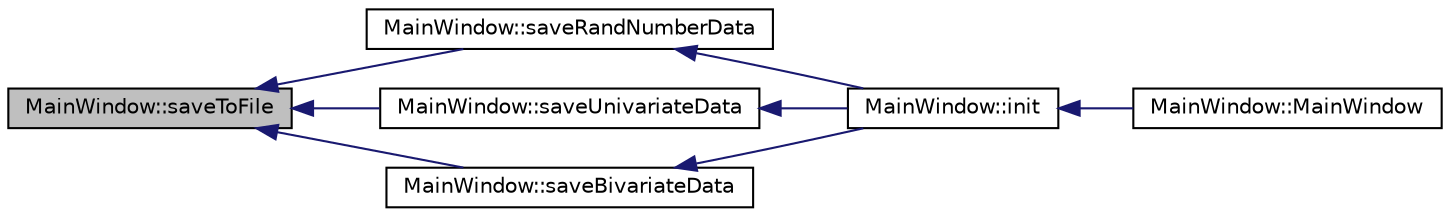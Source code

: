 digraph "MainWindow::saveToFile"
{
  bgcolor="transparent";
  edge [fontname="Helvetica",fontsize="10",labelfontname="Helvetica",labelfontsize="10"];
  node [fontname="Helvetica",fontsize="10",shape=record];
  rankdir="LR";
  Node165 [label="MainWindow::saveToFile",height=0.2,width=0.4,color="black", fillcolor="grey75", style="filled", fontcolor="black"];
  Node165 -> Node166 [dir="back",color="midnightblue",fontsize="10",style="solid",fontname="Helvetica"];
  Node166 [label="MainWindow::saveRandNumberData",height=0.2,width=0.4,color="black",URL="$class_main_window.html#a305e69adc3b6a7217f7b91cf13e6a710",tooltip="생성된 난수들을 파일로 저장합니다. "];
  Node166 -> Node167 [dir="back",color="midnightblue",fontsize="10",style="solid",fontname="Helvetica"];
  Node167 [label="MainWindow::init",height=0.2,width=0.4,color="black",URL="$class_main_window.html#a671e7e5b0a3a7a3fb1cf44c5c8377952",tooltip="사전에 ui컴포넌트의 이벤트와 기초통계량 테이블뷰를 설정합니다. "];
  Node167 -> Node168 [dir="back",color="midnightblue",fontsize="10",style="solid",fontname="Helvetica"];
  Node168 [label="MainWindow::MainWindow",height=0.2,width=0.4,color="black",URL="$class_main_window.html#a8b244be8b7b7db1b08de2a2acb9409db"];
  Node165 -> Node169 [dir="back",color="midnightblue",fontsize="10",style="solid",fontname="Helvetica"];
  Node169 [label="MainWindow::saveUnivariateData",height=0.2,width=0.4,color="black",URL="$class_main_window.html#a3eb5d172add89e4119d886a02a9c50e0",tooltip="기초통계량-일변량 데이터와 계산 결과를 파일로 저장합니다. "];
  Node169 -> Node167 [dir="back",color="midnightblue",fontsize="10",style="solid",fontname="Helvetica"];
  Node165 -> Node170 [dir="back",color="midnightblue",fontsize="10",style="solid",fontname="Helvetica"];
  Node170 [label="MainWindow::saveBivariateData",height=0.2,width=0.4,color="black",URL="$class_main_window.html#a95d7d5e12845353bf0c4ab810e962187",tooltip="기초통계량-이변량 데이터와 계산 결과를 파일로 저장합니다. "];
  Node170 -> Node167 [dir="back",color="midnightblue",fontsize="10",style="solid",fontname="Helvetica"];
}
